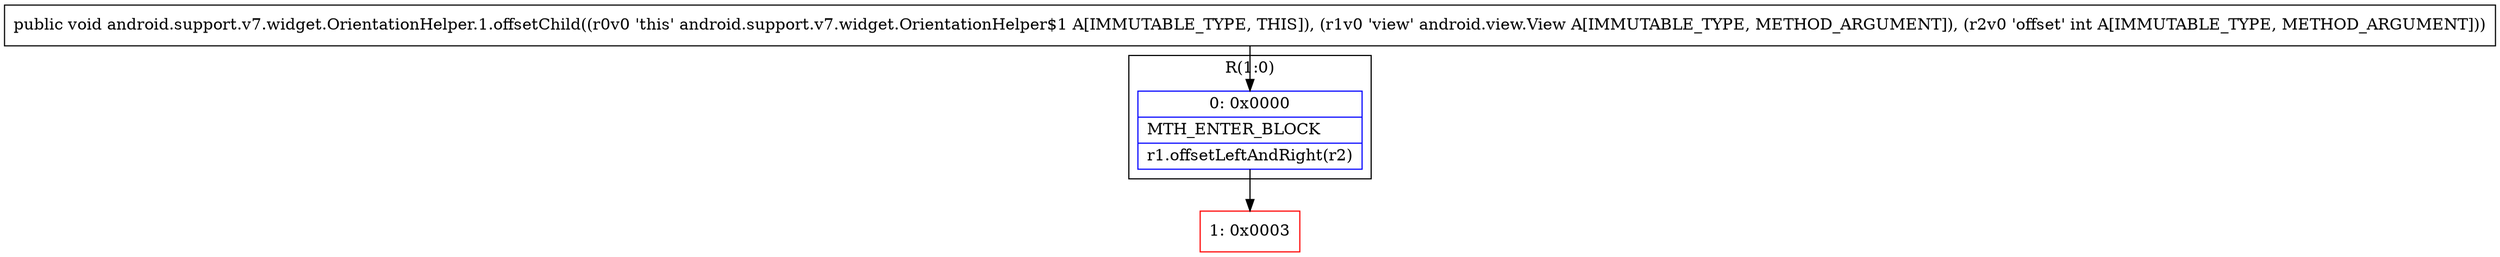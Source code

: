 digraph "CFG forandroid.support.v7.widget.OrientationHelper.1.offsetChild(Landroid\/view\/View;I)V" {
subgraph cluster_Region_499568642 {
label = "R(1:0)";
node [shape=record,color=blue];
Node_0 [shape=record,label="{0\:\ 0x0000|MTH_ENTER_BLOCK\l|r1.offsetLeftAndRight(r2)\l}"];
}
Node_1 [shape=record,color=red,label="{1\:\ 0x0003}"];
MethodNode[shape=record,label="{public void android.support.v7.widget.OrientationHelper.1.offsetChild((r0v0 'this' android.support.v7.widget.OrientationHelper$1 A[IMMUTABLE_TYPE, THIS]), (r1v0 'view' android.view.View A[IMMUTABLE_TYPE, METHOD_ARGUMENT]), (r2v0 'offset' int A[IMMUTABLE_TYPE, METHOD_ARGUMENT])) }"];
MethodNode -> Node_0;
Node_0 -> Node_1;
}


